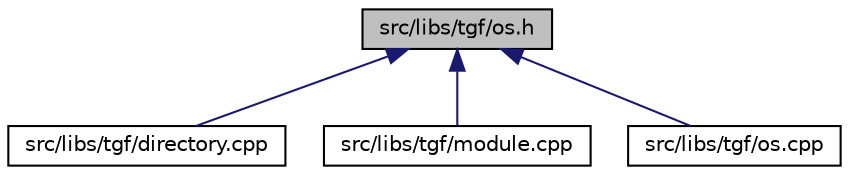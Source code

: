 digraph "src/libs/tgf/os.h"
{
  edge [fontname="Helvetica",fontsize="10",labelfontname="Helvetica",labelfontsize="10"];
  node [fontname="Helvetica",fontsize="10",shape=record];
  Node1 [label="src/libs/tgf/os.h",height=0.2,width=0.4,color="black", fillcolor="grey75", style="filled", fontcolor="black"];
  Node1 -> Node2 [dir="back",color="midnightblue",fontsize="10",style="solid",fontname="Helvetica"];
  Node2 [label="src/libs/tgf/directory.cpp",height=0.2,width=0.4,color="black", fillcolor="white", style="filled",URL="$directory_8cpp.html",tooltip="Directory API. "];
  Node1 -> Node3 [dir="back",color="midnightblue",fontsize="10",style="solid",fontname="Helvetica"];
  Node3 [label="src/libs/tgf/module.cpp",height=0.2,width=0.4,color="black", fillcolor="white", style="filled",URL="$module_8cpp.html",tooltip="Dynamic module API. "];
  Node1 -> Node4 [dir="back",color="midnightblue",fontsize="10",style="solid",fontname="Helvetica"];
  Node4 [label="src/libs/tgf/os.cpp",height=0.2,width=0.4,color="black", fillcolor="white", style="filled",URL="$os_8cpp.html"];
}
